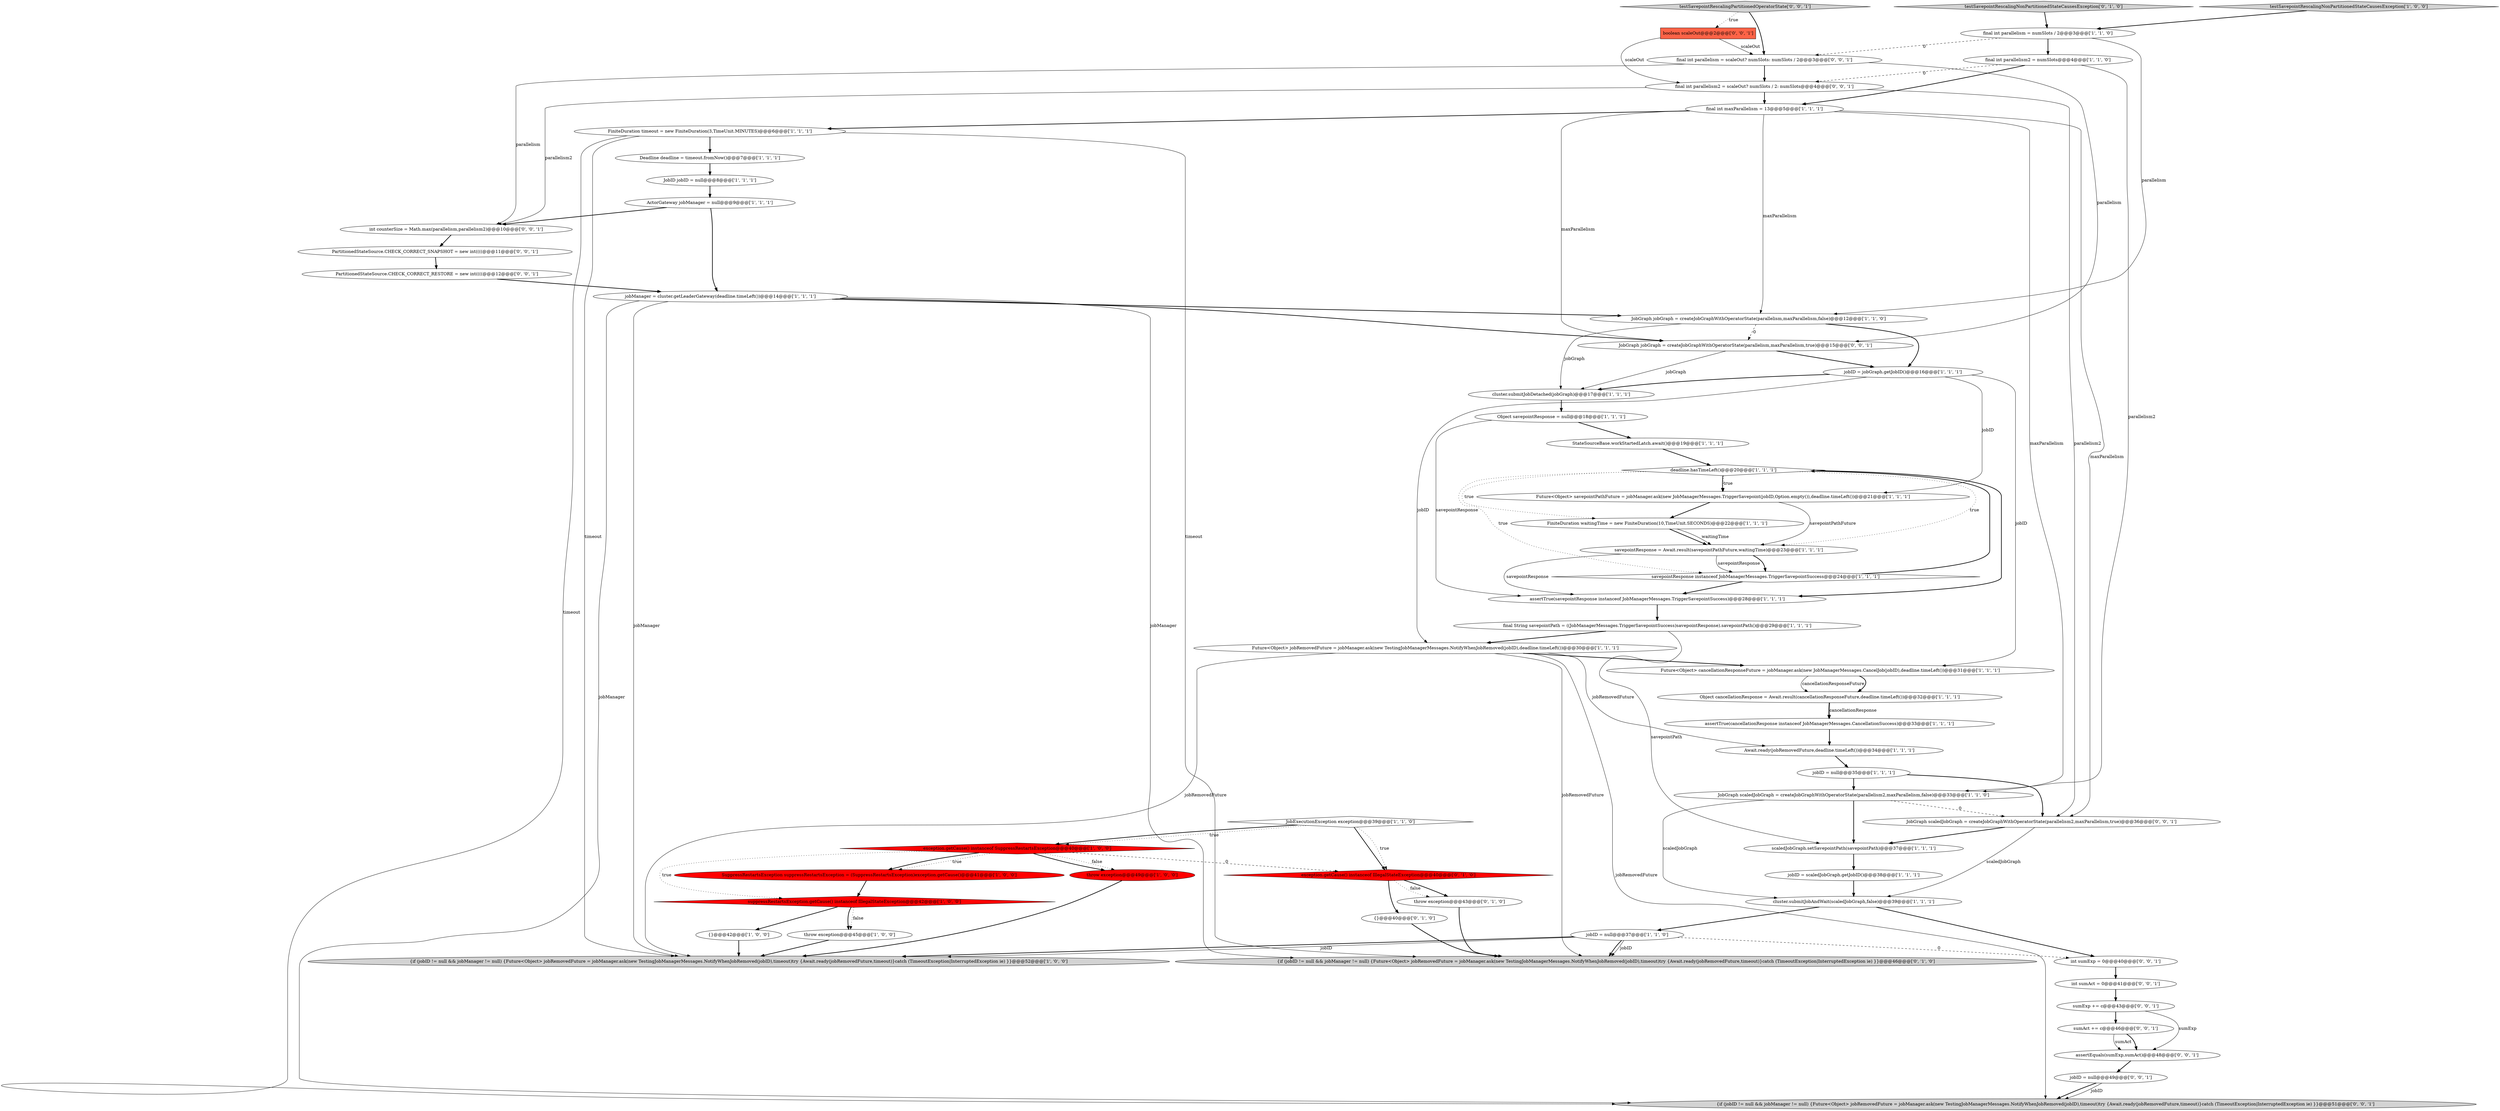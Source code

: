 digraph {
4 [style = filled, label = "Future<Object> cancellationResponseFuture = jobManager.ask(new JobManagerMessages.CancelJob(jobID),deadline.timeLeft())@@@31@@@['1', '1', '1']", fillcolor = white, shape = ellipse image = "AAA0AAABBB1BBB"];
49 [style = filled, label = "jobID = null@@@49@@@['0', '0', '1']", fillcolor = white, shape = ellipse image = "AAA0AAABBB3BBB"];
39 [style = filled, label = "cluster.submitJobAndWait(scaledJobGraph,false)@@@39@@@['1', '1', '1']", fillcolor = white, shape = ellipse image = "AAA0AAABBB1BBB"];
42 [style = filled, label = "{if (jobID != null && jobManager != null) {Future<Object> jobRemovedFuture = jobManager.ask(new TestingJobManagerMessages.NotifyWhenJobRemoved(jobID),timeout)try {Await.ready(jobRemovedFuture,timeout)}catch (TimeoutException|InterruptedException ie) }}@@@46@@@['0', '1', '0']", fillcolor = lightgray, shape = ellipse image = "AAA0AAABBB2BBB"];
28 [style = filled, label = "throw exception@@@49@@@['1', '0', '0']", fillcolor = red, shape = ellipse image = "AAA1AAABBB1BBB"];
40 [style = filled, label = "testSavepointRescalingNonPartitionedStateCausesException['0', '1', '0']", fillcolor = lightgray, shape = diamond image = "AAA0AAABBB2BBB"];
3 [style = filled, label = "final int maxParallelism = 13@@@5@@@['1', '1', '1']", fillcolor = white, shape = ellipse image = "AAA0AAABBB1BBB"];
16 [style = filled, label = "JobGraph scaledJobGraph = createJobGraphWithOperatorState(parallelism2,maxParallelism,false)@@@33@@@['1', '1', '0']", fillcolor = white, shape = ellipse image = "AAA0AAABBB1BBB"];
29 [style = filled, label = "{if (jobID != null && jobManager != null) {Future<Object> jobRemovedFuture = jobManager.ask(new TestingJobManagerMessages.NotifyWhenJobRemoved(jobID),timeout)try {Await.ready(jobRemovedFuture,timeout)}catch (TimeoutException|InterruptedException ie) }}@@@52@@@['1', '0', '0']", fillcolor = lightgray, shape = ellipse image = "AAA0AAABBB1BBB"];
47 [style = filled, label = "int sumAct = 0@@@41@@@['0', '0', '1']", fillcolor = white, shape = ellipse image = "AAA0AAABBB3BBB"];
34 [style = filled, label = "StateSourceBase.workStartedLatch.await()@@@19@@@['1', '1', '1']", fillcolor = white, shape = ellipse image = "AAA0AAABBB1BBB"];
10 [style = filled, label = "cluster.submitJobDetached(jobGraph)@@@17@@@['1', '1', '1']", fillcolor = white, shape = ellipse image = "AAA0AAABBB1BBB"];
24 [style = filled, label = "SuppressRestartsException suppressRestartsException = (SuppressRestartsException)exception.getCause()@@@41@@@['1', '0', '0']", fillcolor = red, shape = ellipse image = "AAA1AAABBB1BBB"];
12 [style = filled, label = "FiniteDuration timeout = new FiniteDuration(3,TimeUnit.MINUTES)@@@6@@@['1', '1', '1']", fillcolor = white, shape = ellipse image = "AAA0AAABBB1BBB"];
35 [style = filled, label = "jobManager = cluster.getLeaderGateway(deadline.timeLeft())@@@14@@@['1', '1', '1']", fillcolor = white, shape = ellipse image = "AAA0AAABBB1BBB"];
8 [style = filled, label = "jobID = scaledJobGraph.getJobID()@@@38@@@['1', '1', '1']", fillcolor = white, shape = ellipse image = "AAA0AAABBB1BBB"];
19 [style = filled, label = "jobID = null@@@35@@@['1', '1', '1']", fillcolor = white, shape = ellipse image = "AAA0AAABBB1BBB"];
37 [style = filled, label = "Object cancellationResponse = Await.result(cancellationResponseFuture,deadline.timeLeft())@@@32@@@['1', '1', '1']", fillcolor = white, shape = ellipse image = "AAA0AAABBB1BBB"];
26 [style = filled, label = "savepointResponse = Await.result(savepointPathFuture,waitingTime)@@@23@@@['1', '1', '1']", fillcolor = white, shape = ellipse image = "AAA0AAABBB1BBB"];
9 [style = filled, label = "JobExecutionException exception@@@39@@@['1', '1', '0']", fillcolor = white, shape = diamond image = "AAA0AAABBB1BBB"];
60 [style = filled, label = "testSavepointRescalingPartitionedOperatorState['0', '0', '1']", fillcolor = lightgray, shape = diamond image = "AAA0AAABBB3BBB"];
1 [style = filled, label = "Await.ready(jobRemovedFuture,deadline.timeLeft())@@@34@@@['1', '1', '1']", fillcolor = white, shape = ellipse image = "AAA0AAABBB1BBB"];
20 [style = filled, label = "exception.getCause() instanceof SuppressRestartsException@@@40@@@['1', '0', '0']", fillcolor = red, shape = diamond image = "AAA1AAABBB1BBB"];
45 [style = filled, label = "assertEquals(sumExp,sumAct)@@@48@@@['0', '0', '1']", fillcolor = white, shape = ellipse image = "AAA0AAABBB3BBB"];
51 [style = filled, label = "{if (jobID != null && jobManager != null) {Future<Object> jobRemovedFuture = jobManager.ask(new TestingJobManagerMessages.NotifyWhenJobRemoved(jobID),timeout)try {Await.ready(jobRemovedFuture,timeout)}catch (TimeoutException|InterruptedException ie) }}@@@51@@@['0', '0', '1']", fillcolor = lightgray, shape = ellipse image = "AAA0AAABBB3BBB"];
27 [style = filled, label = "FiniteDuration waitingTime = new FiniteDuration(10,TimeUnit.SECONDS)@@@22@@@['1', '1', '1']", fillcolor = white, shape = ellipse image = "AAA0AAABBB1BBB"];
52 [style = filled, label = "JobGraph scaledJobGraph = createJobGraphWithOperatorState(parallelism2,maxParallelism,true)@@@36@@@['0', '0', '1']", fillcolor = white, shape = ellipse image = "AAA0AAABBB3BBB"];
43 [style = filled, label = "exception.getCause() instanceof IllegalStateException@@@40@@@['0', '1', '0']", fillcolor = red, shape = diamond image = "AAA1AAABBB2BBB"];
46 [style = filled, label = "JobGraph jobGraph = createJobGraphWithOperatorState(parallelism,maxParallelism,true)@@@15@@@['0', '0', '1']", fillcolor = white, shape = ellipse image = "AAA0AAABBB3BBB"];
5 [style = filled, label = "Future<Object> jobRemovedFuture = jobManager.ask(new TestingJobManagerMessages.NotifyWhenJobRemoved(jobID),deadline.timeLeft())@@@30@@@['1', '1', '1']", fillcolor = white, shape = ellipse image = "AAA0AAABBB1BBB"];
53 [style = filled, label = "sumExp += c@@@43@@@['0', '0', '1']", fillcolor = white, shape = ellipse image = "AAA0AAABBB3BBB"];
44 [style = filled, label = "throw exception@@@43@@@['0', '1', '0']", fillcolor = white, shape = ellipse image = "AAA0AAABBB2BBB"];
55 [style = filled, label = "final int parallelism = scaleOut? numSlots: numSlots / 2@@@3@@@['0', '0', '1']", fillcolor = white, shape = ellipse image = "AAA0AAABBB3BBB"];
30 [style = filled, label = "JobGraph jobGraph = createJobGraphWithOperatorState(parallelism,maxParallelism,false)@@@12@@@['1', '1', '0']", fillcolor = white, shape = ellipse image = "AAA0AAABBB1BBB"];
15 [style = filled, label = "assertTrue(savepointResponse instanceof JobManagerMessages.TriggerSavepointSuccess)@@@28@@@['1', '1', '1']", fillcolor = white, shape = ellipse image = "AAA0AAABBB1BBB"];
57 [style = filled, label = "sumAct += c@@@46@@@['0', '0', '1']", fillcolor = white, shape = ellipse image = "AAA0AAABBB3BBB"];
38 [style = filled, label = "final String savepointPath = ((JobManagerMessages.TriggerSavepointSuccess)savepointResponse).savepointPath()@@@29@@@['1', '1', '1']", fillcolor = white, shape = ellipse image = "AAA0AAABBB1BBB"];
41 [style = filled, label = "{}@@@40@@@['0', '1', '0']", fillcolor = white, shape = ellipse image = "AAA0AAABBB2BBB"];
59 [style = filled, label = "int sumExp = 0@@@40@@@['0', '0', '1']", fillcolor = white, shape = ellipse image = "AAA0AAABBB3BBB"];
54 [style = filled, label = "int counterSize = Math.max(parallelism,parallelism2)@@@10@@@['0', '0', '1']", fillcolor = white, shape = ellipse image = "AAA0AAABBB3BBB"];
36 [style = filled, label = "final int parallelism = numSlots / 2@@@3@@@['1', '1', '0']", fillcolor = white, shape = ellipse image = "AAA0AAABBB1BBB"];
21 [style = filled, label = "assertTrue(cancellationResponse instanceof JobManagerMessages.CancellationSuccess)@@@33@@@['1', '1', '1']", fillcolor = white, shape = ellipse image = "AAA0AAABBB1BBB"];
58 [style = filled, label = "PartitionedStateSource.CHECK_CORRECT_SNAPSHOT = new int((((@@@11@@@['0', '0', '1']", fillcolor = white, shape = ellipse image = "AAA0AAABBB3BBB"];
33 [style = filled, label = "ActorGateway jobManager = null@@@9@@@['1', '1', '1']", fillcolor = white, shape = ellipse image = "AAA0AAABBB1BBB"];
7 [style = filled, label = "jobID = jobGraph.getJobID()@@@16@@@['1', '1', '1']", fillcolor = white, shape = ellipse image = "AAA0AAABBB1BBB"];
2 [style = filled, label = "throw exception@@@45@@@['1', '0', '0']", fillcolor = white, shape = ellipse image = "AAA0AAABBB1BBB"];
25 [style = filled, label = "JobID jobID = null@@@8@@@['1', '1', '1']", fillcolor = white, shape = ellipse image = "AAA0AAABBB1BBB"];
18 [style = filled, label = "final int parallelism2 = numSlots@@@4@@@['1', '1', '0']", fillcolor = white, shape = ellipse image = "AAA0AAABBB1BBB"];
6 [style = filled, label = "suppressRestartsException.getCause() instanceof IllegalStateException@@@42@@@['1', '0', '0']", fillcolor = red, shape = diamond image = "AAA1AAABBB1BBB"];
11 [style = filled, label = "jobID = null@@@37@@@['1', '1', '0']", fillcolor = white, shape = ellipse image = "AAA0AAABBB1BBB"];
22 [style = filled, label = "Deadline deadline = timeout.fromNow()@@@7@@@['1', '1', '1']", fillcolor = white, shape = ellipse image = "AAA0AAABBB1BBB"];
48 [style = filled, label = "PartitionedStateSource.CHECK_CORRECT_RESTORE = new int((((@@@12@@@['0', '0', '1']", fillcolor = white, shape = ellipse image = "AAA0AAABBB3BBB"];
23 [style = filled, label = "scaledJobGraph.setSavepointPath(savepointPath)@@@37@@@['1', '1', '1']", fillcolor = white, shape = ellipse image = "AAA0AAABBB1BBB"];
56 [style = filled, label = "final int parallelism2 = scaleOut? numSlots / 2: numSlots@@@4@@@['0', '0', '1']", fillcolor = white, shape = ellipse image = "AAA0AAABBB3BBB"];
17 [style = filled, label = "savepointResponse instanceof JobManagerMessages.TriggerSavepointSuccess@@@24@@@['1', '1', '1']", fillcolor = white, shape = diamond image = "AAA0AAABBB1BBB"];
50 [style = filled, label = "boolean scaleOut@@@2@@@['0', '0', '1']", fillcolor = tomato, shape = box image = "AAA0AAABBB3BBB"];
0 [style = filled, label = "{}@@@42@@@['1', '0', '0']", fillcolor = white, shape = ellipse image = "AAA0AAABBB1BBB"];
14 [style = filled, label = "Object savepointResponse = null@@@18@@@['1', '1', '1']", fillcolor = white, shape = ellipse image = "AAA0AAABBB1BBB"];
31 [style = filled, label = "deadline.hasTimeLeft()@@@20@@@['1', '1', '1']", fillcolor = white, shape = diamond image = "AAA0AAABBB1BBB"];
32 [style = filled, label = "testSavepointRescalingNonPartitionedStateCausesException['1', '0', '0']", fillcolor = lightgray, shape = diamond image = "AAA0AAABBB1BBB"];
13 [style = filled, label = "Future<Object> savepointPathFuture = jobManager.ask(new JobManagerMessages.TriggerSavepoint(jobID,Option.empty()),deadline.timeLeft())@@@21@@@['1', '1', '1']", fillcolor = white, shape = ellipse image = "AAA0AAABBB1BBB"];
18->3 [style = bold, label=""];
12->29 [style = solid, label="timeout"];
7->5 [style = solid, label="jobID"];
25->33 [style = bold, label=""];
3->30 [style = solid, label="maxParallelism"];
49->51 [style = solid, label="jobID"];
39->59 [style = bold, label=""];
56->3 [style = bold, label=""];
3->16 [style = solid, label="maxParallelism"];
11->29 [style = bold, label=""];
35->29 [style = solid, label="jobManager"];
49->51 [style = bold, label=""];
60->50 [style = dotted, label="true"];
48->35 [style = bold, label=""];
9->43 [style = bold, label=""];
53->45 [style = solid, label="sumExp"];
21->1 [style = bold, label=""];
36->18 [style = bold, label=""];
46->7 [style = bold, label=""];
31->27 [style = dotted, label="true"];
8->39 [style = bold, label=""];
56->54 [style = solid, label="parallelism2"];
43->44 [style = bold, label=""];
12->22 [style = bold, label=""];
30->10 [style = solid, label="jobGraph"];
47->53 [style = bold, label=""];
22->25 [style = bold, label=""];
15->38 [style = bold, label=""];
52->23 [style = bold, label=""];
26->17 [style = bold, label=""];
20->24 [style = dotted, label="true"];
10->14 [style = bold, label=""];
30->46 [style = dashed, label="0"];
37->21 [style = bold, label=""];
34->31 [style = bold, label=""];
0->29 [style = bold, label=""];
23->8 [style = bold, label=""];
57->45 [style = bold, label=""];
54->58 [style = bold, label=""];
50->56 [style = solid, label="scaleOut"];
6->2 [style = bold, label=""];
13->26 [style = solid, label="savepointPathFuture"];
60->55 [style = bold, label=""];
7->4 [style = solid, label="jobID"];
30->7 [style = bold, label=""];
57->45 [style = solid, label="sumAct"];
31->17 [style = dotted, label="true"];
17->15 [style = bold, label=""];
9->43 [style = dotted, label="true"];
35->51 [style = solid, label="jobManager"];
32->36 [style = bold, label=""];
5->1 [style = solid, label="jobRemovedFuture"];
50->55 [style = solid, label="scaleOut"];
1->19 [style = bold, label=""];
35->42 [style = solid, label="jobManager"];
36->55 [style = dashed, label="0"];
20->6 [style = dotted, label="true"];
56->52 [style = solid, label="parallelism2"];
7->13 [style = solid, label="jobID"];
27->26 [style = bold, label=""];
27->26 [style = solid, label="waitingTime"];
38->5 [style = bold, label=""];
28->29 [style = bold, label=""];
44->42 [style = bold, label=""];
16->52 [style = dashed, label="0"];
31->13 [style = bold, label=""];
11->59 [style = dashed, label="0"];
12->51 [style = solid, label="timeout"];
3->52 [style = solid, label="maxParallelism"];
38->23 [style = solid, label="savepointPath"];
14->15 [style = solid, label="savepointResponse"];
9->20 [style = bold, label=""];
16->23 [style = bold, label=""];
3->12 [style = bold, label=""];
5->51 [style = solid, label="jobRemovedFuture"];
19->16 [style = bold, label=""];
4->37 [style = solid, label="cancellationResponseFuture"];
59->47 [style = bold, label=""];
13->27 [style = bold, label=""];
58->48 [style = bold, label=""];
26->17 [style = solid, label="savepointResponse"];
40->36 [style = bold, label=""];
55->54 [style = solid, label="parallelism"];
43->44 [style = dotted, label="false"];
5->4 [style = bold, label=""];
9->20 [style = dotted, label="true"];
26->15 [style = solid, label="savepointResponse"];
55->46 [style = solid, label="parallelism"];
43->41 [style = bold, label=""];
37->21 [style = solid, label="cancellationResponse"];
31->13 [style = dotted, label="true"];
20->28 [style = dotted, label="false"];
35->30 [style = bold, label=""];
20->43 [style = dashed, label="0"];
11->29 [style = solid, label="jobID"];
33->35 [style = bold, label=""];
18->56 [style = dashed, label="0"];
16->39 [style = solid, label="scaledJobGraph"];
7->10 [style = bold, label=""];
53->57 [style = bold, label=""];
45->49 [style = bold, label=""];
17->31 [style = bold, label=""];
18->16 [style = solid, label="parallelism2"];
20->28 [style = bold, label=""];
6->2 [style = dotted, label="false"];
5->29 [style = solid, label="jobRemovedFuture"];
14->34 [style = bold, label=""];
52->39 [style = solid, label="scaledJobGraph"];
6->0 [style = bold, label=""];
11->42 [style = bold, label=""];
39->11 [style = bold, label=""];
12->42 [style = solid, label="timeout"];
31->15 [style = bold, label=""];
5->42 [style = solid, label="jobRemovedFuture"];
55->56 [style = bold, label=""];
4->37 [style = bold, label=""];
31->26 [style = dotted, label="true"];
3->46 [style = solid, label="maxParallelism"];
36->30 [style = solid, label="parallelism"];
20->24 [style = bold, label=""];
24->6 [style = bold, label=""];
2->29 [style = bold, label=""];
33->54 [style = bold, label=""];
46->10 [style = solid, label="jobGraph"];
11->42 [style = solid, label="jobID"];
19->52 [style = bold, label=""];
41->42 [style = bold, label=""];
35->46 [style = bold, label=""];
}
